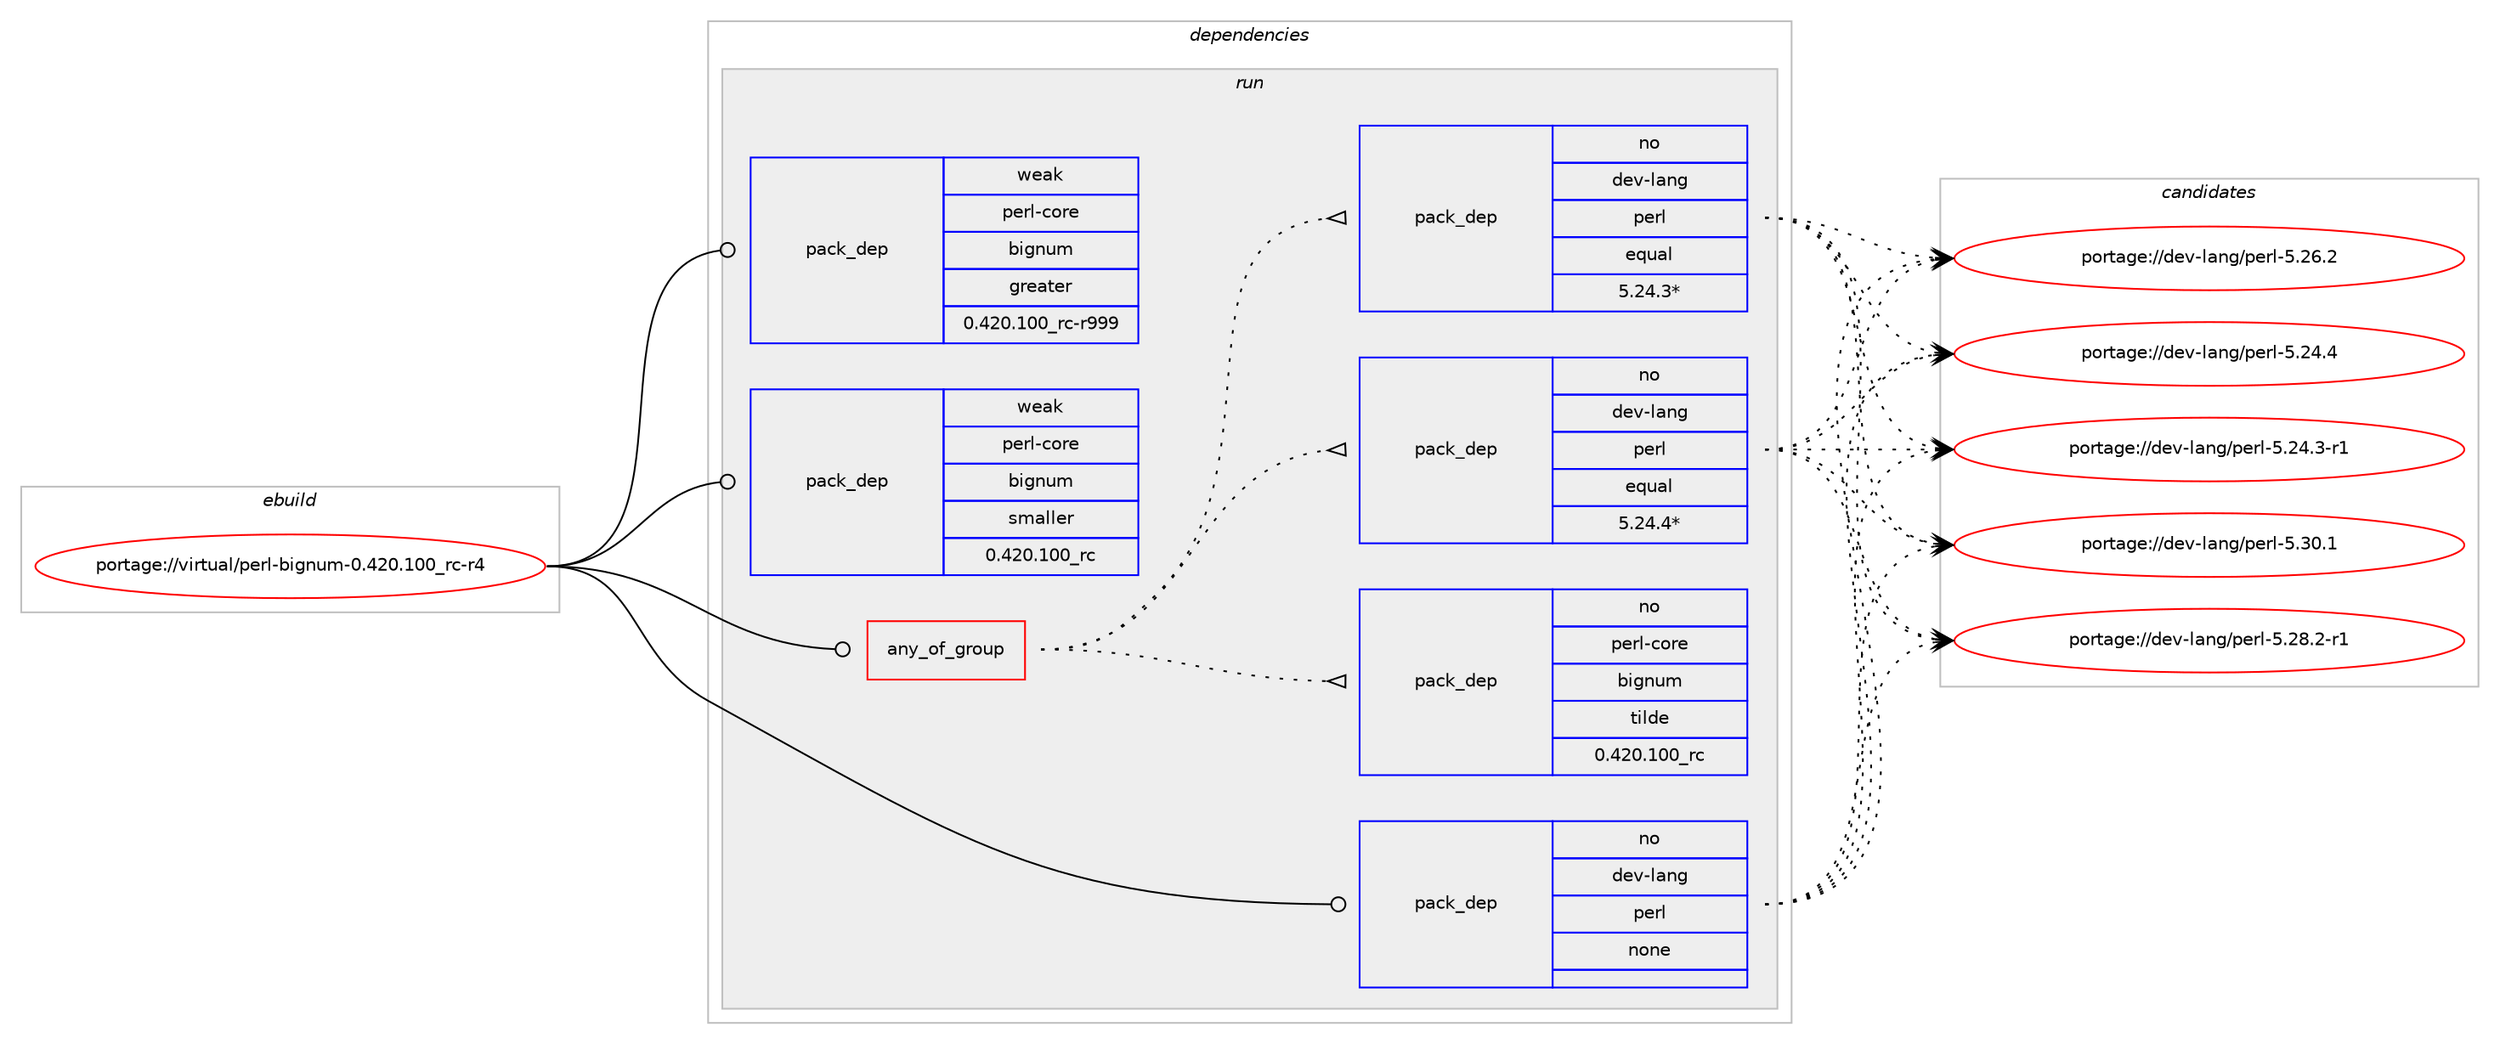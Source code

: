 digraph prolog {

# *************
# Graph options
# *************

newrank=true;
concentrate=true;
compound=true;
graph [rankdir=LR,fontname=Helvetica,fontsize=10,ranksep=1.5];#, ranksep=2.5, nodesep=0.2];
edge  [arrowhead=vee];
node  [fontname=Helvetica,fontsize=10];

# **********
# The ebuild
# **********

subgraph cluster_leftcol {
color=gray;
label=<<i>ebuild</i>>;
id [label="portage://virtual/perl-bignum-0.420.100_rc-r4", color=red, width=4, href="../virtual/perl-bignum-0.420.100_rc-r4.svg"];
}

# ****************
# The dependencies
# ****************

subgraph cluster_midcol {
color=gray;
label=<<i>dependencies</i>>;
subgraph cluster_compile {
fillcolor="#eeeeee";
style=filled;
label=<<i>compile</i>>;
}
subgraph cluster_compileandrun {
fillcolor="#eeeeee";
style=filled;
label=<<i>compile and run</i>>;
}
subgraph cluster_run {
fillcolor="#eeeeee";
style=filled;
label=<<i>run</i>>;
subgraph any712 {
dependency38540 [label=<<TABLE BORDER="0" CELLBORDER="1" CELLSPACING="0" CELLPADDING="4"><TR><TD CELLPADDING="10">any_of_group</TD></TR></TABLE>>, shape=none, color=red];subgraph pack30808 {
dependency38541 [label=<<TABLE BORDER="0" CELLBORDER="1" CELLSPACING="0" CELLPADDING="4" WIDTH="220"><TR><TD ROWSPAN="6" CELLPADDING="30">pack_dep</TD></TR><TR><TD WIDTH="110">no</TD></TR><TR><TD>dev-lang</TD></TR><TR><TD>perl</TD></TR><TR><TD>equal</TD></TR><TR><TD>5.24.4*</TD></TR></TABLE>>, shape=none, color=blue];
}
dependency38540:e -> dependency38541:w [weight=20,style="dotted",arrowhead="oinv"];
subgraph pack30809 {
dependency38542 [label=<<TABLE BORDER="0" CELLBORDER="1" CELLSPACING="0" CELLPADDING="4" WIDTH="220"><TR><TD ROWSPAN="6" CELLPADDING="30">pack_dep</TD></TR><TR><TD WIDTH="110">no</TD></TR><TR><TD>dev-lang</TD></TR><TR><TD>perl</TD></TR><TR><TD>equal</TD></TR><TR><TD>5.24.3*</TD></TR></TABLE>>, shape=none, color=blue];
}
dependency38540:e -> dependency38542:w [weight=20,style="dotted",arrowhead="oinv"];
subgraph pack30810 {
dependency38543 [label=<<TABLE BORDER="0" CELLBORDER="1" CELLSPACING="0" CELLPADDING="4" WIDTH="220"><TR><TD ROWSPAN="6" CELLPADDING="30">pack_dep</TD></TR><TR><TD WIDTH="110">no</TD></TR><TR><TD>perl-core</TD></TR><TR><TD>bignum</TD></TR><TR><TD>tilde</TD></TR><TR><TD>0.420.100_rc</TD></TR></TABLE>>, shape=none, color=blue];
}
dependency38540:e -> dependency38543:w [weight=20,style="dotted",arrowhead="oinv"];
}
id:e -> dependency38540:w [weight=20,style="solid",arrowhead="odot"];
subgraph pack30811 {
dependency38544 [label=<<TABLE BORDER="0" CELLBORDER="1" CELLSPACING="0" CELLPADDING="4" WIDTH="220"><TR><TD ROWSPAN="6" CELLPADDING="30">pack_dep</TD></TR><TR><TD WIDTH="110">no</TD></TR><TR><TD>dev-lang</TD></TR><TR><TD>perl</TD></TR><TR><TD>none</TD></TR><TR><TD></TD></TR></TABLE>>, shape=none, color=blue];
}
id:e -> dependency38544:w [weight=20,style="solid",arrowhead="odot"];
subgraph pack30812 {
dependency38545 [label=<<TABLE BORDER="0" CELLBORDER="1" CELLSPACING="0" CELLPADDING="4" WIDTH="220"><TR><TD ROWSPAN="6" CELLPADDING="30">pack_dep</TD></TR><TR><TD WIDTH="110">weak</TD></TR><TR><TD>perl-core</TD></TR><TR><TD>bignum</TD></TR><TR><TD>greater</TD></TR><TR><TD>0.420.100_rc-r999</TD></TR></TABLE>>, shape=none, color=blue];
}
id:e -> dependency38545:w [weight=20,style="solid",arrowhead="odot"];
subgraph pack30813 {
dependency38546 [label=<<TABLE BORDER="0" CELLBORDER="1" CELLSPACING="0" CELLPADDING="4" WIDTH="220"><TR><TD ROWSPAN="6" CELLPADDING="30">pack_dep</TD></TR><TR><TD WIDTH="110">weak</TD></TR><TR><TD>perl-core</TD></TR><TR><TD>bignum</TD></TR><TR><TD>smaller</TD></TR><TR><TD>0.420.100_rc</TD></TR></TABLE>>, shape=none, color=blue];
}
id:e -> dependency38546:w [weight=20,style="solid",arrowhead="odot"];
}
}

# **************
# The candidates
# **************

subgraph cluster_choices {
rank=same;
color=gray;
label=<<i>candidates</i>>;

subgraph choice30808 {
color=black;
nodesep=1;
choice10010111845108971101034711210111410845534651484649 [label="portage://dev-lang/perl-5.30.1", color=red, width=4,href="../dev-lang/perl-5.30.1.svg"];
choice100101118451089711010347112101114108455346505646504511449 [label="portage://dev-lang/perl-5.28.2-r1", color=red, width=4,href="../dev-lang/perl-5.28.2-r1.svg"];
choice10010111845108971101034711210111410845534650544650 [label="portage://dev-lang/perl-5.26.2", color=red, width=4,href="../dev-lang/perl-5.26.2.svg"];
choice10010111845108971101034711210111410845534650524652 [label="portage://dev-lang/perl-5.24.4", color=red, width=4,href="../dev-lang/perl-5.24.4.svg"];
choice100101118451089711010347112101114108455346505246514511449 [label="portage://dev-lang/perl-5.24.3-r1", color=red, width=4,href="../dev-lang/perl-5.24.3-r1.svg"];
dependency38541:e -> choice10010111845108971101034711210111410845534651484649:w [style=dotted,weight="100"];
dependency38541:e -> choice100101118451089711010347112101114108455346505646504511449:w [style=dotted,weight="100"];
dependency38541:e -> choice10010111845108971101034711210111410845534650544650:w [style=dotted,weight="100"];
dependency38541:e -> choice10010111845108971101034711210111410845534650524652:w [style=dotted,weight="100"];
dependency38541:e -> choice100101118451089711010347112101114108455346505246514511449:w [style=dotted,weight="100"];
}
subgraph choice30809 {
color=black;
nodesep=1;
choice10010111845108971101034711210111410845534651484649 [label="portage://dev-lang/perl-5.30.1", color=red, width=4,href="../dev-lang/perl-5.30.1.svg"];
choice100101118451089711010347112101114108455346505646504511449 [label="portage://dev-lang/perl-5.28.2-r1", color=red, width=4,href="../dev-lang/perl-5.28.2-r1.svg"];
choice10010111845108971101034711210111410845534650544650 [label="portage://dev-lang/perl-5.26.2", color=red, width=4,href="../dev-lang/perl-5.26.2.svg"];
choice10010111845108971101034711210111410845534650524652 [label="portage://dev-lang/perl-5.24.4", color=red, width=4,href="../dev-lang/perl-5.24.4.svg"];
choice100101118451089711010347112101114108455346505246514511449 [label="portage://dev-lang/perl-5.24.3-r1", color=red, width=4,href="../dev-lang/perl-5.24.3-r1.svg"];
dependency38542:e -> choice10010111845108971101034711210111410845534651484649:w [style=dotted,weight="100"];
dependency38542:e -> choice100101118451089711010347112101114108455346505646504511449:w [style=dotted,weight="100"];
dependency38542:e -> choice10010111845108971101034711210111410845534650544650:w [style=dotted,weight="100"];
dependency38542:e -> choice10010111845108971101034711210111410845534650524652:w [style=dotted,weight="100"];
dependency38542:e -> choice100101118451089711010347112101114108455346505246514511449:w [style=dotted,weight="100"];
}
subgraph choice30810 {
color=black;
nodesep=1;
}
subgraph choice30811 {
color=black;
nodesep=1;
choice10010111845108971101034711210111410845534651484649 [label="portage://dev-lang/perl-5.30.1", color=red, width=4,href="../dev-lang/perl-5.30.1.svg"];
choice100101118451089711010347112101114108455346505646504511449 [label="portage://dev-lang/perl-5.28.2-r1", color=red, width=4,href="../dev-lang/perl-5.28.2-r1.svg"];
choice10010111845108971101034711210111410845534650544650 [label="portage://dev-lang/perl-5.26.2", color=red, width=4,href="../dev-lang/perl-5.26.2.svg"];
choice10010111845108971101034711210111410845534650524652 [label="portage://dev-lang/perl-5.24.4", color=red, width=4,href="../dev-lang/perl-5.24.4.svg"];
choice100101118451089711010347112101114108455346505246514511449 [label="portage://dev-lang/perl-5.24.3-r1", color=red, width=4,href="../dev-lang/perl-5.24.3-r1.svg"];
dependency38544:e -> choice10010111845108971101034711210111410845534651484649:w [style=dotted,weight="100"];
dependency38544:e -> choice100101118451089711010347112101114108455346505646504511449:w [style=dotted,weight="100"];
dependency38544:e -> choice10010111845108971101034711210111410845534650544650:w [style=dotted,weight="100"];
dependency38544:e -> choice10010111845108971101034711210111410845534650524652:w [style=dotted,weight="100"];
dependency38544:e -> choice100101118451089711010347112101114108455346505246514511449:w [style=dotted,weight="100"];
}
subgraph choice30812 {
color=black;
nodesep=1;
}
subgraph choice30813 {
color=black;
nodesep=1;
}
}

}
